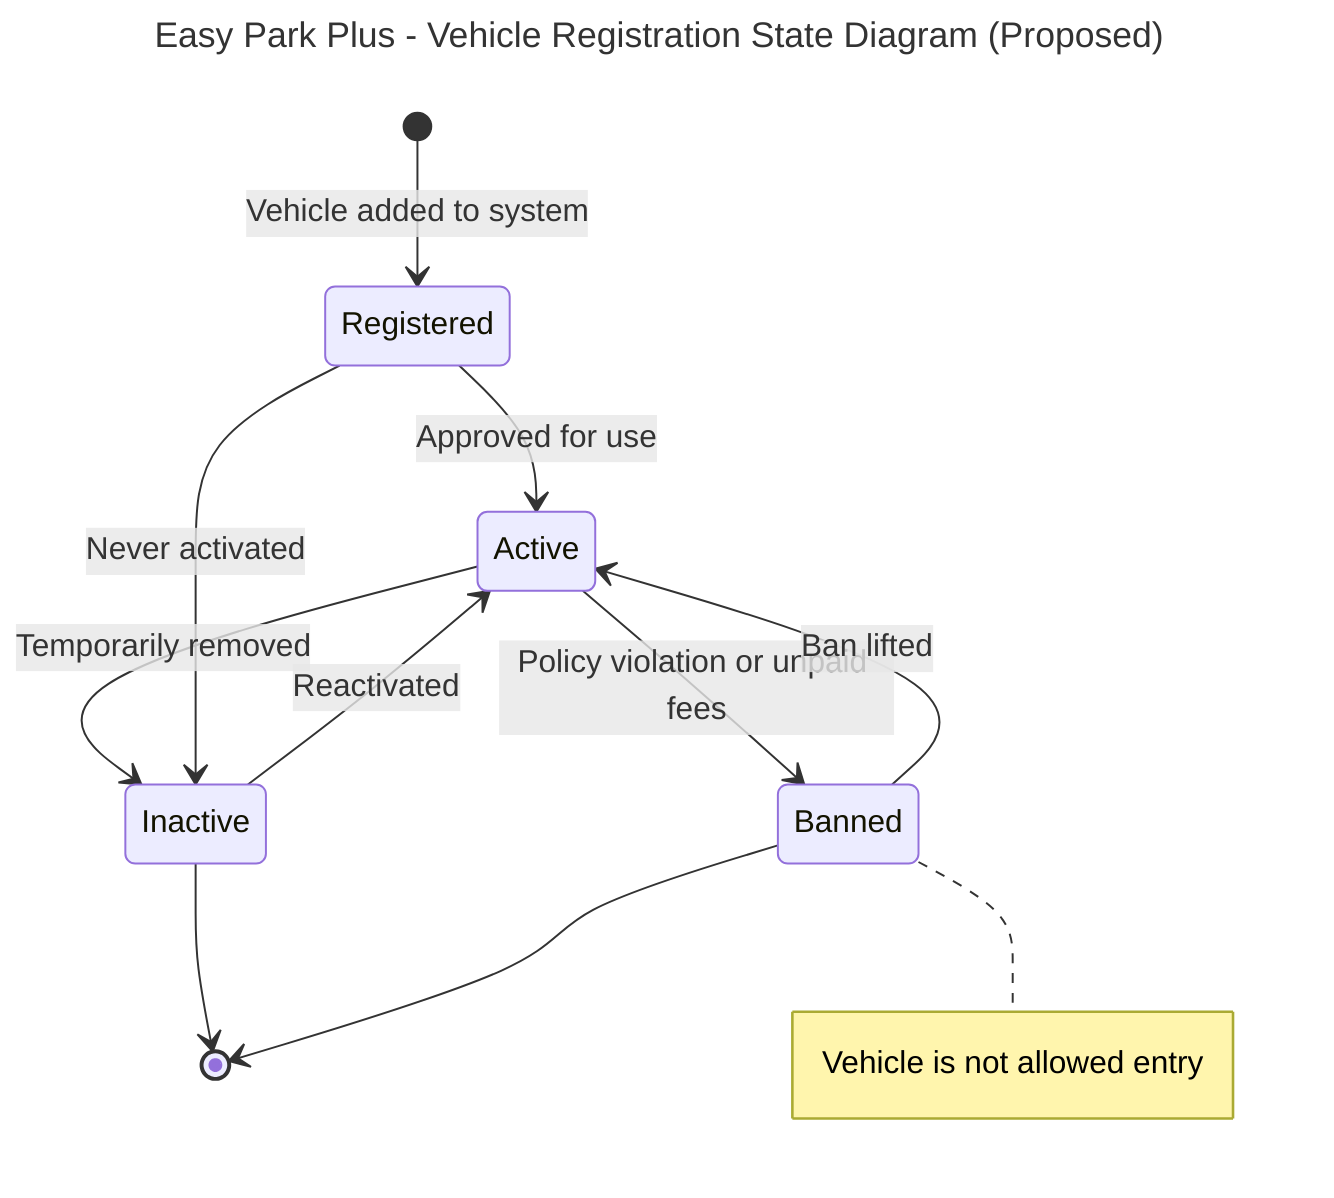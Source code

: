 ---
title: Easy Park Plus - Vehicle Registration State Diagram (Proposed)
---

stateDiagram-v2
    [*] --> Registered : Vehicle added to system
    Registered --> Active : Approved for use
    Active --> Banned : Policy violation or unpaid fees
    Active --> Inactive : Temporarily removed
    Banned --> Active : Ban lifted
    Inactive --> Active : Reactivated
    Registered --> Inactive : Never activated
    Inactive --> [*]
    Banned --> [*]
    note right of Banned
        Vehicle is not allowed entry
    end note